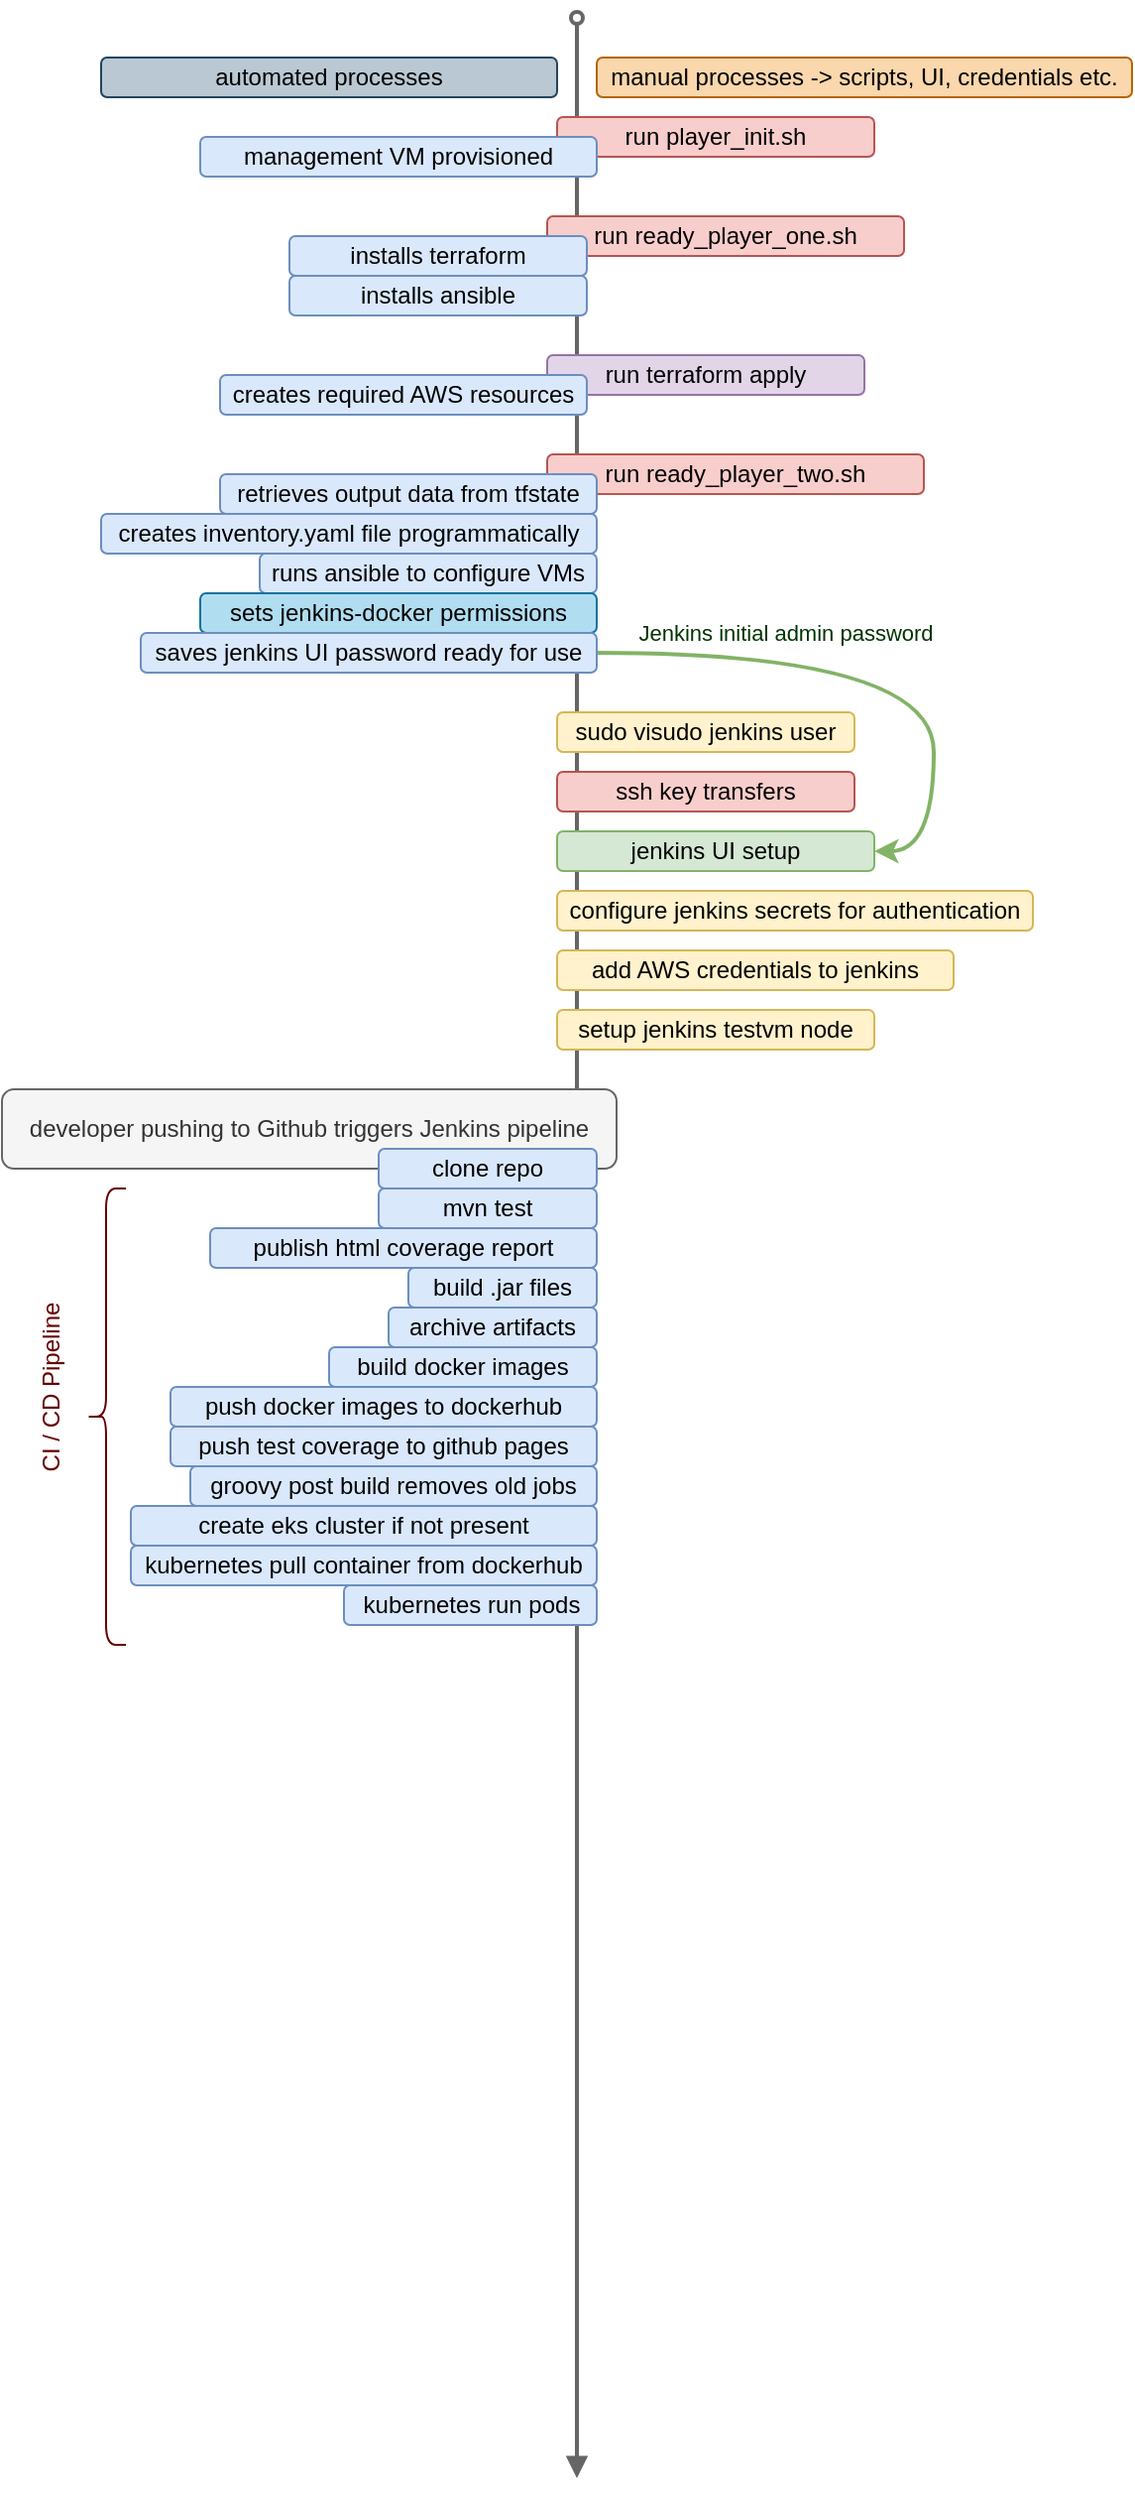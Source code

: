 <mxfile version="14.5.1" type="device"><diagram id="sBoVk0M_r0ua1bFvn3O-" name="Page-1"><mxGraphModel dx="352" dy="270" grid="1" gridSize="10" guides="1" tooltips="1" connect="1" arrows="1" fold="1" page="1" pageScale="1" pageWidth="1169" pageHeight="827" math="0" shadow="0"><root><mxCell id="0"/><mxCell id="1" parent="0"/><mxCell id="2Fp-943jErIWETX7gsZH-19" value="" style="endArrow=oval;html=1;strokeWidth=2;fillColor=#f5f5f5;strokeColor=#666666;startArrow=block;startFill=1;endFill=0;" parent="1" edge="1"><mxGeometry width="50" height="50" relative="1" as="geometry"><mxPoint x="340" y="1250" as="sourcePoint"/><mxPoint x="340" y="10" as="targetPoint"/></mxGeometry></mxCell><mxCell id="2Fp-943jErIWETX7gsZH-2" value="run player_init.sh" style="rounded=1;whiteSpace=wrap;html=1;fillColor=#f8cecc;strokeColor=#b85450;" parent="1" vertex="1"><mxGeometry x="330" y="60" width="160" height="20" as="geometry"/></mxCell><mxCell id="2Fp-943jErIWETX7gsZH-4" value="management VM provisioned" style="rounded=1;whiteSpace=wrap;html=1;fillColor=#dae8fc;strokeColor=#6c8ebf;" parent="1" vertex="1"><mxGeometry x="150" y="70" width="200" height="20" as="geometry"/></mxCell><mxCell id="2Fp-943jErIWETX7gsZH-6" value="run ready_player_one.sh" style="rounded=1;whiteSpace=wrap;html=1;fillColor=#f8cecc;strokeColor=#b85450;" parent="1" vertex="1"><mxGeometry x="325" y="110" width="180" height="20" as="geometry"/></mxCell><mxCell id="2Fp-943jErIWETX7gsZH-8" value="installs terraform" style="rounded=1;whiteSpace=wrap;html=1;fillColor=#dae8fc;strokeColor=#6c8ebf;" parent="1" vertex="1"><mxGeometry x="195" y="120" width="150" height="20" as="geometry"/></mxCell><mxCell id="2Fp-943jErIWETX7gsZH-29" style="edgeStyle=orthogonalEdgeStyle;curved=1;rounded=0;orthogonalLoop=1;jettySize=auto;html=1;exitX=1;exitY=0.5;exitDx=0;exitDy=0;entryX=1;entryY=0.5;entryDx=0;entryDy=0;startArrow=none;startFill=0;endArrow=classic;endFill=1;strokeWidth=2;fillColor=#d5e8d4;strokeColor=#82b366;" parent="1" source="L0TZtoQqpNnFQi7FGDWE-8" target="2Fp-943jErIWETX7gsZH-15" edge="1"><mxGeometry relative="1" as="geometry"><Array as="points"><mxPoint x="520" y="330"/><mxPoint x="520" y="430"/></Array></mxGeometry></mxCell><mxCell id="2Fp-943jErIWETX7gsZH-30" value="&lt;font color=&quot;#003300&quot;&gt;Jenkins initial admin password&lt;/font&gt;" style="edgeLabel;html=1;align=center;verticalAlign=middle;resizable=0;points=[];" parent="2Fp-943jErIWETX7gsZH-29" vertex="1" connectable="0"><mxGeometry x="-0.043" y="-4" relative="1" as="geometry"><mxPoint x="-49.05" y="-14" as="offset"/></mxGeometry></mxCell><mxCell id="2Fp-943jErIWETX7gsZH-10" value="run ready_player_two.sh" style="rounded=1;whiteSpace=wrap;html=1;fillColor=#f8cecc;strokeColor=#b85450;" parent="1" vertex="1"><mxGeometry x="325" y="230" width="190" height="20" as="geometry"/></mxCell><mxCell id="2Fp-943jErIWETX7gsZH-12" value="retrieves output data from tfstate" style="rounded=1;whiteSpace=wrap;html=1;fillColor=#dae8fc;strokeColor=#6c8ebf;" parent="1" vertex="1"><mxGeometry x="160" y="240" width="190" height="20" as="geometry"/></mxCell><mxCell id="2Fp-943jErIWETX7gsZH-13" value="creates inventory.yaml file programmatically" style="rounded=1;whiteSpace=wrap;html=1;fillColor=#dae8fc;strokeColor=#6c8ebf;" parent="1" vertex="1"><mxGeometry x="100" y="260" width="250" height="20" as="geometry"/></mxCell><mxCell id="2Fp-943jErIWETX7gsZH-14" value="runs ansible to configure VMs" style="rounded=1;whiteSpace=wrap;html=1;fillColor=#dae8fc;strokeColor=#6c8ebf;" parent="1" vertex="1"><mxGeometry x="180" y="280" width="170" height="20" as="geometry"/></mxCell><mxCell id="2Fp-943jErIWETX7gsZH-15" value="jenkins UI setup" style="rounded=1;whiteSpace=wrap;html=1;fillColor=#d5e8d4;strokeColor=#82b366;" parent="1" vertex="1"><mxGeometry x="330" y="420" width="160" height="20" as="geometry"/></mxCell><mxCell id="2Fp-943jErIWETX7gsZH-17" value="automated processes" style="rounded=1;whiteSpace=wrap;html=1;fillColor=#bac8d3;strokeColor=#23445d;" parent="1" vertex="1"><mxGeometry x="100" y="30" width="230" height="20" as="geometry"/></mxCell><mxCell id="2Fp-943jErIWETX7gsZH-18" value="manual processes -&amp;gt; scripts, UI, credentials etc." style="rounded=1;whiteSpace=wrap;html=1;fillColor=#fad7ac;strokeColor=#b46504;" parent="1" vertex="1"><mxGeometry x="350" y="30" width="270" height="20" as="geometry"/></mxCell><mxCell id="2Fp-943jErIWETX7gsZH-20" value="run terraform apply" style="rounded=1;whiteSpace=wrap;html=1;fillColor=#e1d5e7;strokeColor=#9673a6;" parent="1" vertex="1"><mxGeometry x="325" y="180" width="160" height="20" as="geometry"/></mxCell><mxCell id="2Fp-943jErIWETX7gsZH-27" value="sudo visudo jenkins user" style="rounded=1;whiteSpace=wrap;html=1;fillColor=#fff2cc;strokeColor=#d6b656;" parent="1" vertex="1"><mxGeometry x="330" y="360" width="150" height="20" as="geometry"/></mxCell><mxCell id="2Fp-943jErIWETX7gsZH-31" value="configure jenkins secrets for authentication" style="rounded=1;whiteSpace=wrap;html=1;fillColor=#fff2cc;strokeColor=#d6b656;" parent="1" vertex="1"><mxGeometry x="330" y="450" width="240" height="20" as="geometry"/></mxCell><mxCell id="2Fp-943jErIWETX7gsZH-36" value="&lt;font color=&quot;#660000&quot;&gt;public key&lt;/font&gt;" style="edgeStyle=orthogonalEdgeStyle;curved=1;rounded=0;orthogonalLoop=1;jettySize=auto;html=1;exitX=1;exitY=0.75;exitDx=0;exitDy=0;entryX=1;entryY=0.25;entryDx=0;entryDy=0;startArrow=none;startFill=0;endArrow=classic;endFill=1;strokeWidth=2;fillColor=#f8cecc;strokeColor=#b85450;" parent="1" target="2Fp-943jErIWETX7gsZH-35" edge="1"><mxGeometry x="-0.154" y="20" relative="1" as="geometry"><Array as="points"><mxPoint x="500" y="623"/><mxPoint x="500" y="648"/></Array><mxPoint as="offset"/><mxPoint x="480" y="622.5" as="sourcePoint"/></mxGeometry></mxCell><mxCell id="2Fp-943jErIWETX7gsZH-37" value="ssh key transfers" style="rounded=1;whiteSpace=wrap;html=1;fillColor=#f8cecc;strokeColor=#b85450;" parent="1" vertex="1"><mxGeometry x="330" y="390" width="150" height="20" as="geometry"/></mxCell><mxCell id="2Fp-943jErIWETX7gsZH-44" value="setup jenkins testvm node" style="rounded=1;whiteSpace=wrap;html=1;fillColor=#fff2cc;strokeColor=#d6b656;" parent="1" vertex="1"><mxGeometry x="330" y="510" width="160" height="20" as="geometry"/></mxCell><mxCell id="2Fp-943jErIWETX7gsZH-46" value="sets jenkins-docker permissions" style="rounded=1;whiteSpace=wrap;html=1;fillColor=#b1ddf0;strokeColor=#10739e;" parent="1" vertex="1"><mxGeometry x="150" y="300" width="200" height="20" as="geometry"/></mxCell><mxCell id="WAR6JOtWHjDdDYquMkQh-2" value="developer pushing to Github triggers Jenkins pipeline" style="rounded=1;whiteSpace=wrap;html=1;fillColor=#f5f5f5;strokeColor=#666666;fontColor=#333333;" parent="1" vertex="1"><mxGeometry x="50" y="550" width="310" height="40" as="geometry"/></mxCell><mxCell id="WAR6JOtWHjDdDYquMkQh-3" value="clone repo" style="rounded=1;whiteSpace=wrap;html=1;fillColor=#dae8fc;strokeColor=#6c8ebf;" parent="1" vertex="1"><mxGeometry x="240" y="580" width="110" height="20" as="geometry"/></mxCell><mxCell id="WAR6JOtWHjDdDYquMkQh-4" value="mvn test" style="rounded=1;whiteSpace=wrap;html=1;fillColor=#dae8fc;strokeColor=#6c8ebf;" parent="1" vertex="1"><mxGeometry x="240" y="600" width="110" height="20" as="geometry"/></mxCell><mxCell id="WAR6JOtWHjDdDYquMkQh-5" value="build .jar files" style="rounded=1;whiteSpace=wrap;html=1;fillColor=#dae8fc;strokeColor=#6c8ebf;" parent="1" vertex="1"><mxGeometry x="255" y="640" width="95" height="20" as="geometry"/></mxCell><mxCell id="WAR6JOtWHjDdDYquMkQh-6" value="archive artifacts" style="rounded=1;whiteSpace=wrap;html=1;fillColor=#dae8fc;strokeColor=#6c8ebf;" parent="1" vertex="1"><mxGeometry x="245" y="660" width="105" height="20" as="geometry"/></mxCell><mxCell id="WAR6JOtWHjDdDYquMkQh-8" value="build docker images" style="rounded=1;whiteSpace=wrap;html=1;fillColor=#dae8fc;strokeColor=#6c8ebf;" parent="1" vertex="1"><mxGeometry x="215" y="680" width="135" height="20" as="geometry"/></mxCell><mxCell id="WAR6JOtWHjDdDYquMkQh-9" value="push docker images to dockerhub" style="rounded=1;whiteSpace=wrap;html=1;fillColor=#dae8fc;strokeColor=#6c8ebf;" parent="1" vertex="1"><mxGeometry x="135" y="700" width="215" height="20" as="geometry"/></mxCell><mxCell id="WAR6JOtWHjDdDYquMkQh-11" value="add AWS credentials to jenkins" style="rounded=1;whiteSpace=wrap;html=1;fillColor=#fff2cc;strokeColor=#d6b656;" parent="1" vertex="1"><mxGeometry x="330" y="480" width="200" height="20" as="geometry"/></mxCell><mxCell id="WAR6JOtWHjDdDYquMkQh-12" value="groovy post build removes old jobs" style="rounded=1;whiteSpace=wrap;html=1;fillColor=#dae8fc;strokeColor=#6c8ebf;" parent="1" vertex="1"><mxGeometry x="145" y="740" width="205" height="20" as="geometry"/></mxCell><mxCell id="WAR6JOtWHjDdDYquMkQh-13" value="publish html coverage report" style="rounded=1;whiteSpace=wrap;html=1;fillColor=#dae8fc;strokeColor=#6c8ebf;" parent="1" vertex="1"><mxGeometry x="155" y="620" width="195" height="20" as="geometry"/></mxCell><mxCell id="WAR6JOtWHjDdDYquMkQh-18" value="push test coverage to github pages" style="rounded=1;whiteSpace=wrap;html=1;fillColor=#dae8fc;strokeColor=#6c8ebf;" parent="1" vertex="1"><mxGeometry x="135" y="720" width="215" height="20" as="geometry"/></mxCell><mxCell id="L0TZtoQqpNnFQi7FGDWE-1" value="kubernetes pull container from dockerhub" style="rounded=1;whiteSpace=wrap;html=1;fillColor=#dae8fc;strokeColor=#6c8ebf;" vertex="1" parent="1"><mxGeometry x="115" y="780" width="235" height="20" as="geometry"/></mxCell><mxCell id="L0TZtoQqpNnFQi7FGDWE-3" value="" style="shape=curlyBracket;whiteSpace=wrap;html=1;rounded=1;size=0.5;fontColor=#660000;strokeColor=#660000;" vertex="1" parent="1"><mxGeometry x="92.5" y="600" width="20" height="230" as="geometry"/></mxCell><mxCell id="L0TZtoQqpNnFQi7FGDWE-4" value="kubernetes run pods" style="rounded=1;whiteSpace=wrap;html=1;fillColor=#dae8fc;strokeColor=#6c8ebf;" vertex="1" parent="1"><mxGeometry x="222.5" y="800" width="127.5" height="20" as="geometry"/></mxCell><mxCell id="L0TZtoQqpNnFQi7FGDWE-5" value="CI / CD Pipeline" style="rounded=1;whiteSpace=wrap;html=1;fillColor=none;textDirection=ltr;horizontal=0;strokeColor=none;fontColor=#660000;" vertex="1" parent="1"><mxGeometry x="65" y="640" width="20" height="120" as="geometry"/></mxCell><mxCell id="L0TZtoQqpNnFQi7FGDWE-6" value="installs ansible" style="rounded=1;whiteSpace=wrap;html=1;fillColor=#dae8fc;strokeColor=#6c8ebf;" vertex="1" parent="1"><mxGeometry x="195" y="140" width="150" height="20" as="geometry"/></mxCell><mxCell id="L0TZtoQqpNnFQi7FGDWE-7" value="creates required AWS resources" style="rounded=1;whiteSpace=wrap;html=1;fillColor=#dae8fc;strokeColor=#6c8ebf;" vertex="1" parent="1"><mxGeometry x="160" y="190" width="185" height="20" as="geometry"/></mxCell><mxCell id="L0TZtoQqpNnFQi7FGDWE-8" value="saves jenkins UI password ready for use" style="rounded=1;whiteSpace=wrap;html=1;fillColor=#dae8fc;strokeColor=#6c8ebf;" vertex="1" parent="1"><mxGeometry x="120" y="320" width="230" height="20" as="geometry"/></mxCell><mxCell id="L0TZtoQqpNnFQi7FGDWE-9" value="create eks cluster if not present" style="rounded=1;whiteSpace=wrap;html=1;fillColor=#dae8fc;strokeColor=#6c8ebf;" vertex="1" parent="1"><mxGeometry x="115" y="760" width="235" height="20" as="geometry"/></mxCell></root></mxGraphModel></diagram></mxfile>